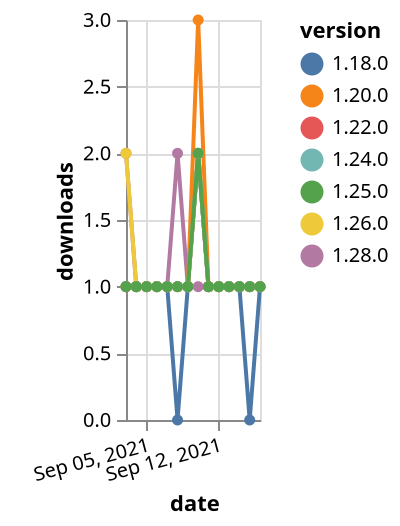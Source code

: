 {"$schema": "https://vega.github.io/schema/vega-lite/v5.json", "description": "A simple bar chart with embedded data.", "data": {"values": [{"date": "2021-09-03", "total": 214, "delta": 1, "version": "1.18.0"}, {"date": "2021-09-04", "total": 215, "delta": 1, "version": "1.18.0"}, {"date": "2021-09-05", "total": 216, "delta": 1, "version": "1.18.0"}, {"date": "2021-09-06", "total": 217, "delta": 1, "version": "1.18.0"}, {"date": "2021-09-07", "total": 218, "delta": 1, "version": "1.18.0"}, {"date": "2021-09-08", "total": 218, "delta": 0, "version": "1.18.0"}, {"date": "2021-09-09", "total": 219, "delta": 1, "version": "1.18.0"}, {"date": "2021-09-10", "total": 221, "delta": 2, "version": "1.18.0"}, {"date": "2021-09-11", "total": 222, "delta": 1, "version": "1.18.0"}, {"date": "2021-09-12", "total": 223, "delta": 1, "version": "1.18.0"}, {"date": "2021-09-13", "total": 224, "delta": 1, "version": "1.18.0"}, {"date": "2021-09-14", "total": 225, "delta": 1, "version": "1.18.0"}, {"date": "2021-09-15", "total": 225, "delta": 0, "version": "1.18.0"}, {"date": "2021-09-16", "total": 226, "delta": 1, "version": "1.18.0"}, {"date": "2021-09-03", "total": 174, "delta": 1, "version": "1.22.0"}, {"date": "2021-09-04", "total": 175, "delta": 1, "version": "1.22.0"}, {"date": "2021-09-05", "total": 176, "delta": 1, "version": "1.22.0"}, {"date": "2021-09-06", "total": 177, "delta": 1, "version": "1.22.0"}, {"date": "2021-09-07", "total": 178, "delta": 1, "version": "1.22.0"}, {"date": "2021-09-08", "total": 179, "delta": 1, "version": "1.22.0"}, {"date": "2021-09-09", "total": 180, "delta": 1, "version": "1.22.0"}, {"date": "2021-09-10", "total": 182, "delta": 2, "version": "1.22.0"}, {"date": "2021-09-11", "total": 183, "delta": 1, "version": "1.22.0"}, {"date": "2021-09-12", "total": 184, "delta": 1, "version": "1.22.0"}, {"date": "2021-09-13", "total": 185, "delta": 1, "version": "1.22.0"}, {"date": "2021-09-14", "total": 186, "delta": 1, "version": "1.22.0"}, {"date": "2021-09-15", "total": 187, "delta": 1, "version": "1.22.0"}, {"date": "2021-09-16", "total": 188, "delta": 1, "version": "1.22.0"}, {"date": "2021-09-03", "total": 113, "delta": 2, "version": "1.28.0"}, {"date": "2021-09-04", "total": 114, "delta": 1, "version": "1.28.0"}, {"date": "2021-09-05", "total": 115, "delta": 1, "version": "1.28.0"}, {"date": "2021-09-06", "total": 116, "delta": 1, "version": "1.28.0"}, {"date": "2021-09-07", "total": 117, "delta": 1, "version": "1.28.0"}, {"date": "2021-09-08", "total": 119, "delta": 2, "version": "1.28.0"}, {"date": "2021-09-09", "total": 120, "delta": 1, "version": "1.28.0"}, {"date": "2021-09-10", "total": 121, "delta": 1, "version": "1.28.0"}, {"date": "2021-09-11", "total": 122, "delta": 1, "version": "1.28.0"}, {"date": "2021-09-12", "total": 123, "delta": 1, "version": "1.28.0"}, {"date": "2021-09-13", "total": 124, "delta": 1, "version": "1.28.0"}, {"date": "2021-09-14", "total": 125, "delta": 1, "version": "1.28.0"}, {"date": "2021-09-15", "total": 126, "delta": 1, "version": "1.28.0"}, {"date": "2021-09-16", "total": 127, "delta": 1, "version": "1.28.0"}, {"date": "2021-09-03", "total": 162, "delta": 2, "version": "1.26.0"}, {"date": "2021-09-04", "total": 163, "delta": 1, "version": "1.26.0"}, {"date": "2021-09-05", "total": 164, "delta": 1, "version": "1.26.0"}, {"date": "2021-09-06", "total": 165, "delta": 1, "version": "1.26.0"}, {"date": "2021-09-07", "total": 166, "delta": 1, "version": "1.26.0"}, {"date": "2021-09-08", "total": 167, "delta": 1, "version": "1.26.0"}, {"date": "2021-09-09", "total": 168, "delta": 1, "version": "1.26.0"}, {"date": "2021-09-10", "total": 170, "delta": 2, "version": "1.26.0"}, {"date": "2021-09-11", "total": 171, "delta": 1, "version": "1.26.0"}, {"date": "2021-09-12", "total": 172, "delta": 1, "version": "1.26.0"}, {"date": "2021-09-13", "total": 173, "delta": 1, "version": "1.26.0"}, {"date": "2021-09-14", "total": 174, "delta": 1, "version": "1.26.0"}, {"date": "2021-09-15", "total": 175, "delta": 1, "version": "1.26.0"}, {"date": "2021-09-16", "total": 176, "delta": 1, "version": "1.26.0"}, {"date": "2021-09-03", "total": 272, "delta": 1, "version": "1.20.0"}, {"date": "2021-09-04", "total": 273, "delta": 1, "version": "1.20.0"}, {"date": "2021-09-05", "total": 274, "delta": 1, "version": "1.20.0"}, {"date": "2021-09-06", "total": 275, "delta": 1, "version": "1.20.0"}, {"date": "2021-09-07", "total": 276, "delta": 1, "version": "1.20.0"}, {"date": "2021-09-08", "total": 277, "delta": 1, "version": "1.20.0"}, {"date": "2021-09-09", "total": 278, "delta": 1, "version": "1.20.0"}, {"date": "2021-09-10", "total": 281, "delta": 3, "version": "1.20.0"}, {"date": "2021-09-11", "total": 282, "delta": 1, "version": "1.20.0"}, {"date": "2021-09-12", "total": 283, "delta": 1, "version": "1.20.0"}, {"date": "2021-09-13", "total": 284, "delta": 1, "version": "1.20.0"}, {"date": "2021-09-14", "total": 285, "delta": 1, "version": "1.20.0"}, {"date": "2021-09-15", "total": 286, "delta": 1, "version": "1.20.0"}, {"date": "2021-09-16", "total": 287, "delta": 1, "version": "1.20.0"}, {"date": "2021-09-03", "total": 141, "delta": 1, "version": "1.24.0"}, {"date": "2021-09-04", "total": 142, "delta": 1, "version": "1.24.0"}, {"date": "2021-09-05", "total": 143, "delta": 1, "version": "1.24.0"}, {"date": "2021-09-06", "total": 144, "delta": 1, "version": "1.24.0"}, {"date": "2021-09-07", "total": 145, "delta": 1, "version": "1.24.0"}, {"date": "2021-09-08", "total": 146, "delta": 1, "version": "1.24.0"}, {"date": "2021-09-09", "total": 147, "delta": 1, "version": "1.24.0"}, {"date": "2021-09-10", "total": 149, "delta": 2, "version": "1.24.0"}, {"date": "2021-09-11", "total": 150, "delta": 1, "version": "1.24.0"}, {"date": "2021-09-12", "total": 151, "delta": 1, "version": "1.24.0"}, {"date": "2021-09-13", "total": 152, "delta": 1, "version": "1.24.0"}, {"date": "2021-09-14", "total": 153, "delta": 1, "version": "1.24.0"}, {"date": "2021-09-15", "total": 154, "delta": 1, "version": "1.24.0"}, {"date": "2021-09-16", "total": 155, "delta": 1, "version": "1.24.0"}, {"date": "2021-09-03", "total": 133, "delta": 1, "version": "1.25.0"}, {"date": "2021-09-04", "total": 134, "delta": 1, "version": "1.25.0"}, {"date": "2021-09-05", "total": 135, "delta": 1, "version": "1.25.0"}, {"date": "2021-09-06", "total": 136, "delta": 1, "version": "1.25.0"}, {"date": "2021-09-07", "total": 137, "delta": 1, "version": "1.25.0"}, {"date": "2021-09-08", "total": 138, "delta": 1, "version": "1.25.0"}, {"date": "2021-09-09", "total": 139, "delta": 1, "version": "1.25.0"}, {"date": "2021-09-10", "total": 141, "delta": 2, "version": "1.25.0"}, {"date": "2021-09-11", "total": 142, "delta": 1, "version": "1.25.0"}, {"date": "2021-09-12", "total": 143, "delta": 1, "version": "1.25.0"}, {"date": "2021-09-13", "total": 144, "delta": 1, "version": "1.25.0"}, {"date": "2021-09-14", "total": 145, "delta": 1, "version": "1.25.0"}, {"date": "2021-09-15", "total": 146, "delta": 1, "version": "1.25.0"}, {"date": "2021-09-16", "total": 147, "delta": 1, "version": "1.25.0"}]}, "width": "container", "mark": {"type": "line", "point": {"filled": true}}, "encoding": {"x": {"field": "date", "type": "temporal", "timeUnit": "yearmonthdate", "title": "date", "axis": {"labelAngle": -15}}, "y": {"field": "delta", "type": "quantitative", "title": "downloads"}, "color": {"field": "version", "type": "nominal"}, "tooltip": {"field": "delta"}}}